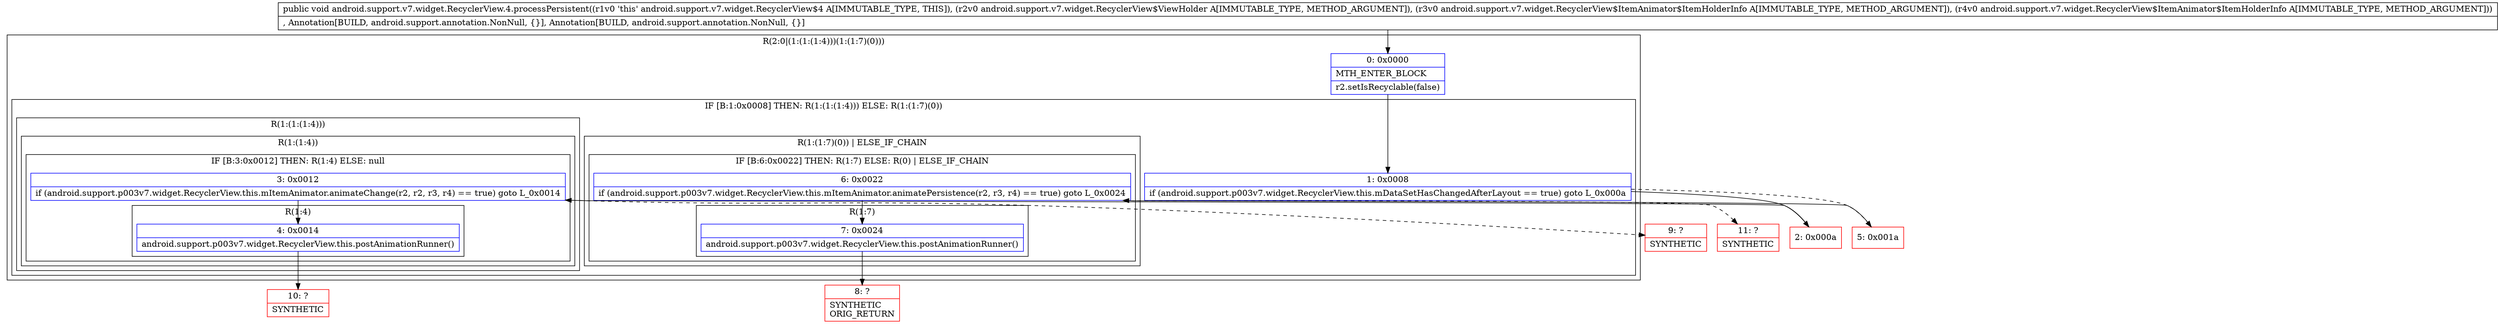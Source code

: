 digraph "CFG forandroid.support.v7.widget.RecyclerView.4.processPersistent(Landroid\/support\/v7\/widget\/RecyclerView$ViewHolder;Landroid\/support\/v7\/widget\/RecyclerView$ItemAnimator$ItemHolderInfo;Landroid\/support\/v7\/widget\/RecyclerView$ItemAnimator$ItemHolderInfo;)V" {
subgraph cluster_Region_1000775802 {
label = "R(2:0|(1:(1:(1:4)))(1:(1:7)(0)))";
node [shape=record,color=blue];
Node_0 [shape=record,label="{0\:\ 0x0000|MTH_ENTER_BLOCK\l|r2.setIsRecyclable(false)\l}"];
subgraph cluster_IfRegion_342315776 {
label = "IF [B:1:0x0008] THEN: R(1:(1:(1:4))) ELSE: R(1:(1:7)(0))";
node [shape=record,color=blue];
Node_1 [shape=record,label="{1\:\ 0x0008|if (android.support.p003v7.widget.RecyclerView.this.mDataSetHasChangedAfterLayout == true) goto L_0x000a\l}"];
subgraph cluster_Region_1636278279 {
label = "R(1:(1:(1:4)))";
node [shape=record,color=blue];
subgraph cluster_Region_1763338909 {
label = "R(1:(1:4))";
node [shape=record,color=blue];
subgraph cluster_IfRegion_1731306164 {
label = "IF [B:3:0x0012] THEN: R(1:4) ELSE: null";
node [shape=record,color=blue];
Node_3 [shape=record,label="{3\:\ 0x0012|if (android.support.p003v7.widget.RecyclerView.this.mItemAnimator.animateChange(r2, r2, r3, r4) == true) goto L_0x0014\l}"];
subgraph cluster_Region_1239417345 {
label = "R(1:4)";
node [shape=record,color=blue];
Node_4 [shape=record,label="{4\:\ 0x0014|android.support.p003v7.widget.RecyclerView.this.postAnimationRunner()\l}"];
}
}
}
}
subgraph cluster_Region_356193442 {
label = "R(1:(1:7)(0)) | ELSE_IF_CHAIN\l";
node [shape=record,color=blue];
subgraph cluster_IfRegion_793762330 {
label = "IF [B:6:0x0022] THEN: R(1:7) ELSE: R(0) | ELSE_IF_CHAIN\l";
node [shape=record,color=blue];
Node_6 [shape=record,label="{6\:\ 0x0022|if (android.support.p003v7.widget.RecyclerView.this.mItemAnimator.animatePersistence(r2, r3, r4) == true) goto L_0x0024\l}"];
subgraph cluster_Region_1166145861 {
label = "R(1:7)";
node [shape=record,color=blue];
Node_7 [shape=record,label="{7\:\ 0x0024|android.support.p003v7.widget.RecyclerView.this.postAnimationRunner()\l}"];
}
subgraph cluster_Region_205003774 {
label = "R(0)";
node [shape=record,color=blue];
}
}
}
}
}
Node_2 [shape=record,color=red,label="{2\:\ 0x000a}"];
Node_5 [shape=record,color=red,label="{5\:\ 0x001a}"];
Node_8 [shape=record,color=red,label="{8\:\ ?|SYNTHETIC\lORIG_RETURN\l}"];
Node_9 [shape=record,color=red,label="{9\:\ ?|SYNTHETIC\l}"];
Node_10 [shape=record,color=red,label="{10\:\ ?|SYNTHETIC\l}"];
Node_11 [shape=record,color=red,label="{11\:\ ?|SYNTHETIC\l}"];
MethodNode[shape=record,label="{public void android.support.v7.widget.RecyclerView.4.processPersistent((r1v0 'this' android.support.v7.widget.RecyclerView$4 A[IMMUTABLE_TYPE, THIS]), (r2v0 android.support.v7.widget.RecyclerView$ViewHolder A[IMMUTABLE_TYPE, METHOD_ARGUMENT]), (r3v0 android.support.v7.widget.RecyclerView$ItemAnimator$ItemHolderInfo A[IMMUTABLE_TYPE, METHOD_ARGUMENT]), (r4v0 android.support.v7.widget.RecyclerView$ItemAnimator$ItemHolderInfo A[IMMUTABLE_TYPE, METHOD_ARGUMENT]))  | , Annotation[BUILD, android.support.annotation.NonNull, \{\}], Annotation[BUILD, android.support.annotation.NonNull, \{\}]\l}"];
MethodNode -> Node_0;
Node_0 -> Node_1;
Node_1 -> Node_2;
Node_1 -> Node_5[style=dashed];
Node_3 -> Node_4;
Node_3 -> Node_9[style=dashed];
Node_4 -> Node_10;
Node_6 -> Node_7;
Node_6 -> Node_11[style=dashed];
Node_7 -> Node_8;
Node_2 -> Node_3;
Node_5 -> Node_6;
}

